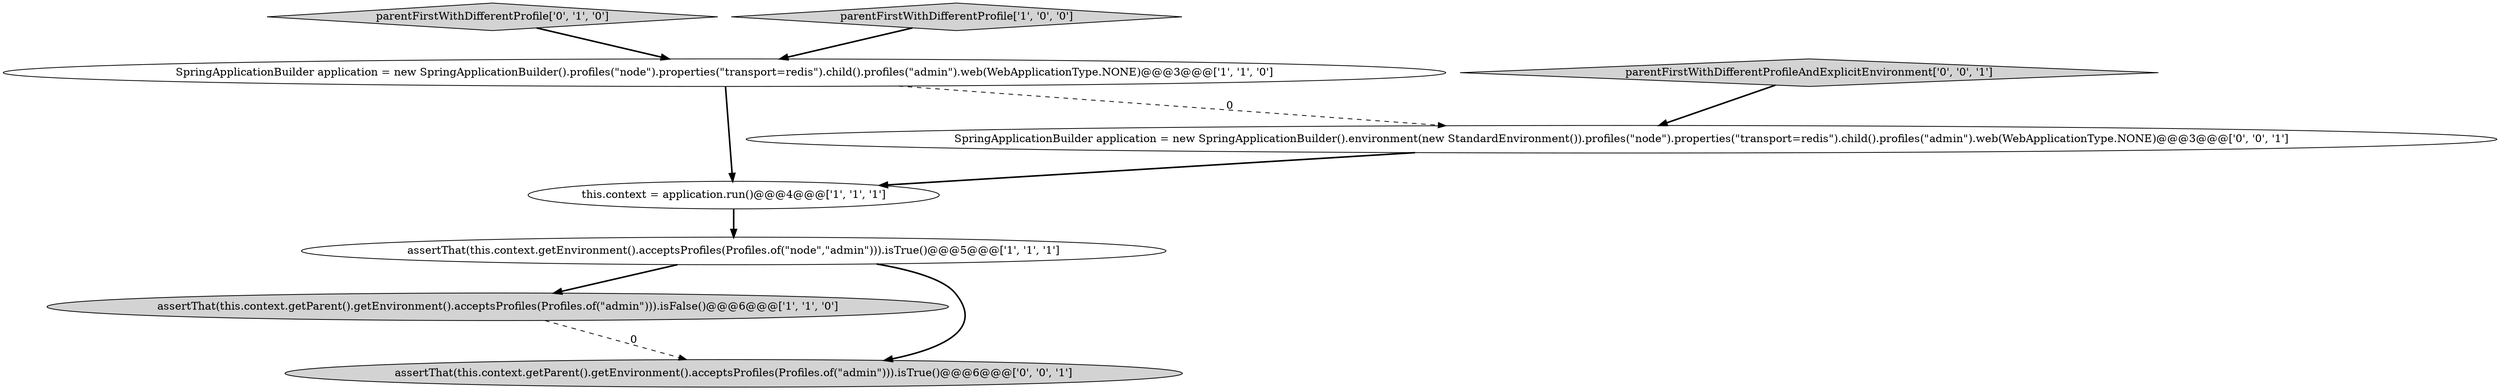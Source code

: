 digraph {
5 [style = filled, label = "parentFirstWithDifferentProfile['0', '1', '0']", fillcolor = lightgray, shape = diamond image = "AAA0AAABBB2BBB"];
0 [style = filled, label = "parentFirstWithDifferentProfile['1', '0', '0']", fillcolor = lightgray, shape = diamond image = "AAA0AAABBB1BBB"];
1 [style = filled, label = "assertThat(this.context.getEnvironment().acceptsProfiles(Profiles.of(\"node\",\"admin\"))).isTrue()@@@5@@@['1', '1', '1']", fillcolor = white, shape = ellipse image = "AAA0AAABBB1BBB"];
4 [style = filled, label = "this.context = application.run()@@@4@@@['1', '1', '1']", fillcolor = white, shape = ellipse image = "AAA0AAABBB1BBB"];
3 [style = filled, label = "assertThat(this.context.getParent().getEnvironment().acceptsProfiles(Profiles.of(\"admin\"))).isFalse()@@@6@@@['1', '1', '0']", fillcolor = lightgray, shape = ellipse image = "AAA0AAABBB1BBB"];
6 [style = filled, label = "assertThat(this.context.getParent().getEnvironment().acceptsProfiles(Profiles.of(\"admin\"))).isTrue()@@@6@@@['0', '0', '1']", fillcolor = lightgray, shape = ellipse image = "AAA0AAABBB3BBB"];
8 [style = filled, label = "parentFirstWithDifferentProfileAndExplicitEnvironment['0', '0', '1']", fillcolor = lightgray, shape = diamond image = "AAA0AAABBB3BBB"];
2 [style = filled, label = "SpringApplicationBuilder application = new SpringApplicationBuilder().profiles(\"node\").properties(\"transport=redis\").child().profiles(\"admin\").web(WebApplicationType.NONE)@@@3@@@['1', '1', '0']", fillcolor = white, shape = ellipse image = "AAA0AAABBB1BBB"];
7 [style = filled, label = "SpringApplicationBuilder application = new SpringApplicationBuilder().environment(new StandardEnvironment()).profiles(\"node\").properties(\"transport=redis\").child().profiles(\"admin\").web(WebApplicationType.NONE)@@@3@@@['0', '0', '1']", fillcolor = white, shape = ellipse image = "AAA0AAABBB3BBB"];
1->3 [style = bold, label=""];
5->2 [style = bold, label=""];
4->1 [style = bold, label=""];
3->6 [style = dashed, label="0"];
1->6 [style = bold, label=""];
7->4 [style = bold, label=""];
2->7 [style = dashed, label="0"];
2->4 [style = bold, label=""];
8->7 [style = bold, label=""];
0->2 [style = bold, label=""];
}

